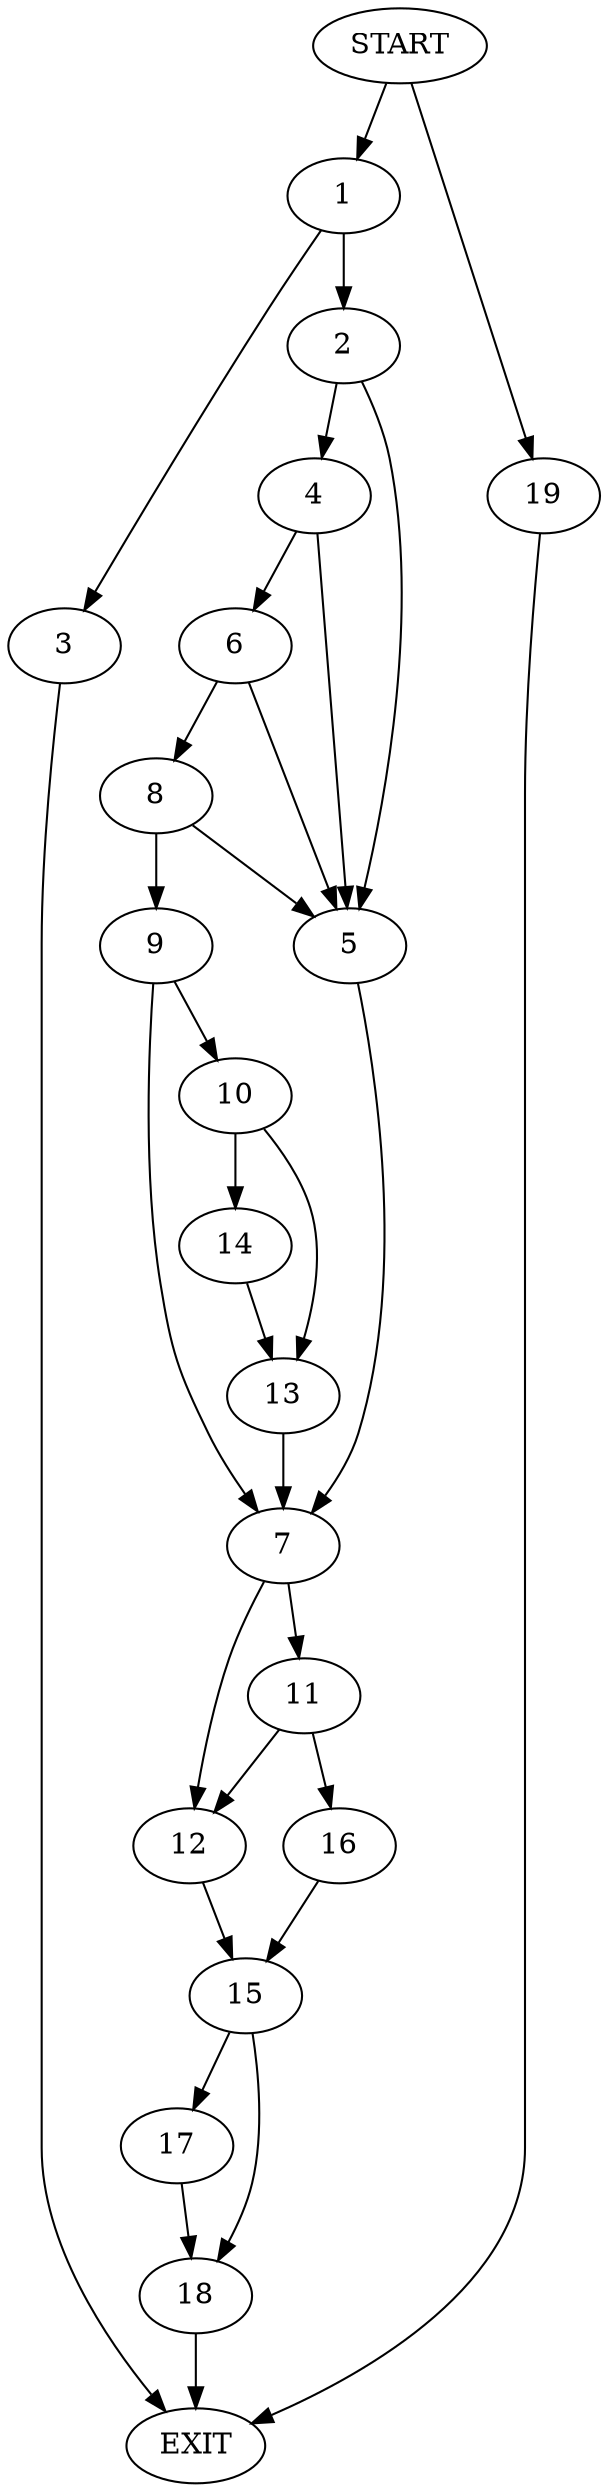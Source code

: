 digraph {
0 [label="START"]
20 [label="EXIT"]
0 -> 1
1 -> 2
1 -> 3
3 -> 20
2 -> 4
2 -> 5
4 -> 6
4 -> 5
5 -> 7
6 -> 5
6 -> 8
8 -> 9
8 -> 5
9 -> 10
9 -> 7
7 -> 11
7 -> 12
10 -> 13
10 -> 14
13 -> 7
14 -> 13
12 -> 15
11 -> 12
11 -> 16
16 -> 15
15 -> 17
15 -> 18
17 -> 18
18 -> 20
0 -> 19
19 -> 20
}
